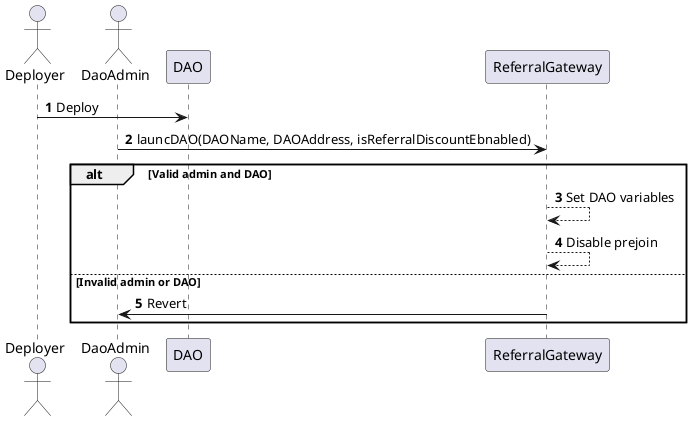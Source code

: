 @startuml Launch activation
autonumber

actor Deployer
actor DaoAdmin

Deployer -> DAO: Deploy
DaoAdmin -> ReferralGateway: launcDAO(DAOName, DAOAddress, isReferralDiscountEbnabled)

alt Valid admin and DAO
    ReferralGateway --> ReferralGateway: Set DAO variables
    ReferralGateway --> ReferralGateway: Disable prejoin

else Invalid admin or DAO
    ReferralGateway -> DaoAdmin: Revert
end

@enduml    
